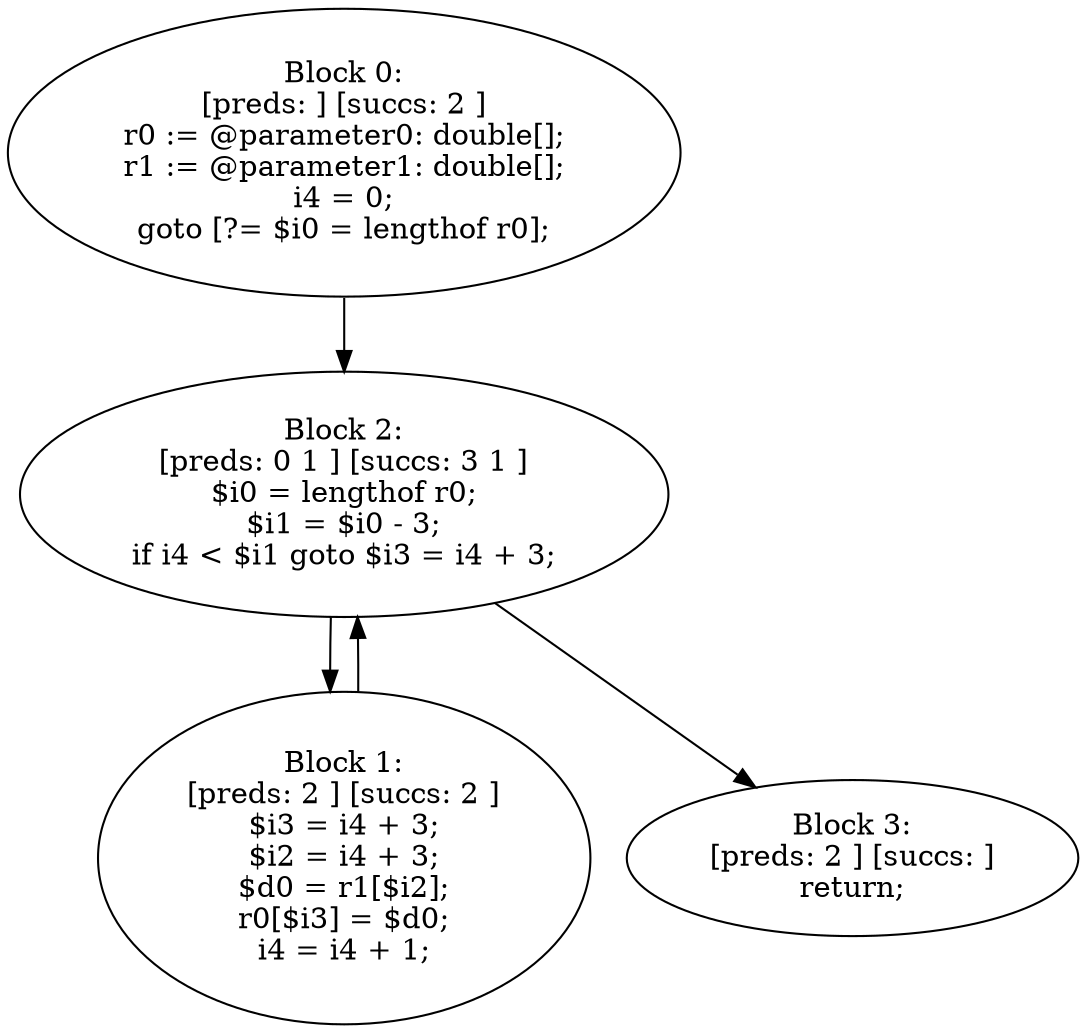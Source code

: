 digraph "unitGraph" {
    "Block 0:
[preds: ] [succs: 2 ]
r0 := @parameter0: double[];
r1 := @parameter1: double[];
i4 = 0;
goto [?= $i0 = lengthof r0];
"
    "Block 1:
[preds: 2 ] [succs: 2 ]
$i3 = i4 + 3;
$i2 = i4 + 3;
$d0 = r1[$i2];
r0[$i3] = $d0;
i4 = i4 + 1;
"
    "Block 2:
[preds: 0 1 ] [succs: 3 1 ]
$i0 = lengthof r0;
$i1 = $i0 - 3;
if i4 < $i1 goto $i3 = i4 + 3;
"
    "Block 3:
[preds: 2 ] [succs: ]
return;
"
    "Block 0:
[preds: ] [succs: 2 ]
r0 := @parameter0: double[];
r1 := @parameter1: double[];
i4 = 0;
goto [?= $i0 = lengthof r0];
"->"Block 2:
[preds: 0 1 ] [succs: 3 1 ]
$i0 = lengthof r0;
$i1 = $i0 - 3;
if i4 < $i1 goto $i3 = i4 + 3;
";
    "Block 1:
[preds: 2 ] [succs: 2 ]
$i3 = i4 + 3;
$i2 = i4 + 3;
$d0 = r1[$i2];
r0[$i3] = $d0;
i4 = i4 + 1;
"->"Block 2:
[preds: 0 1 ] [succs: 3 1 ]
$i0 = lengthof r0;
$i1 = $i0 - 3;
if i4 < $i1 goto $i3 = i4 + 3;
";
    "Block 2:
[preds: 0 1 ] [succs: 3 1 ]
$i0 = lengthof r0;
$i1 = $i0 - 3;
if i4 < $i1 goto $i3 = i4 + 3;
"->"Block 3:
[preds: 2 ] [succs: ]
return;
";
    "Block 2:
[preds: 0 1 ] [succs: 3 1 ]
$i0 = lengthof r0;
$i1 = $i0 - 3;
if i4 < $i1 goto $i3 = i4 + 3;
"->"Block 1:
[preds: 2 ] [succs: 2 ]
$i3 = i4 + 3;
$i2 = i4 + 3;
$d0 = r1[$i2];
r0[$i3] = $d0;
i4 = i4 + 1;
";
}
